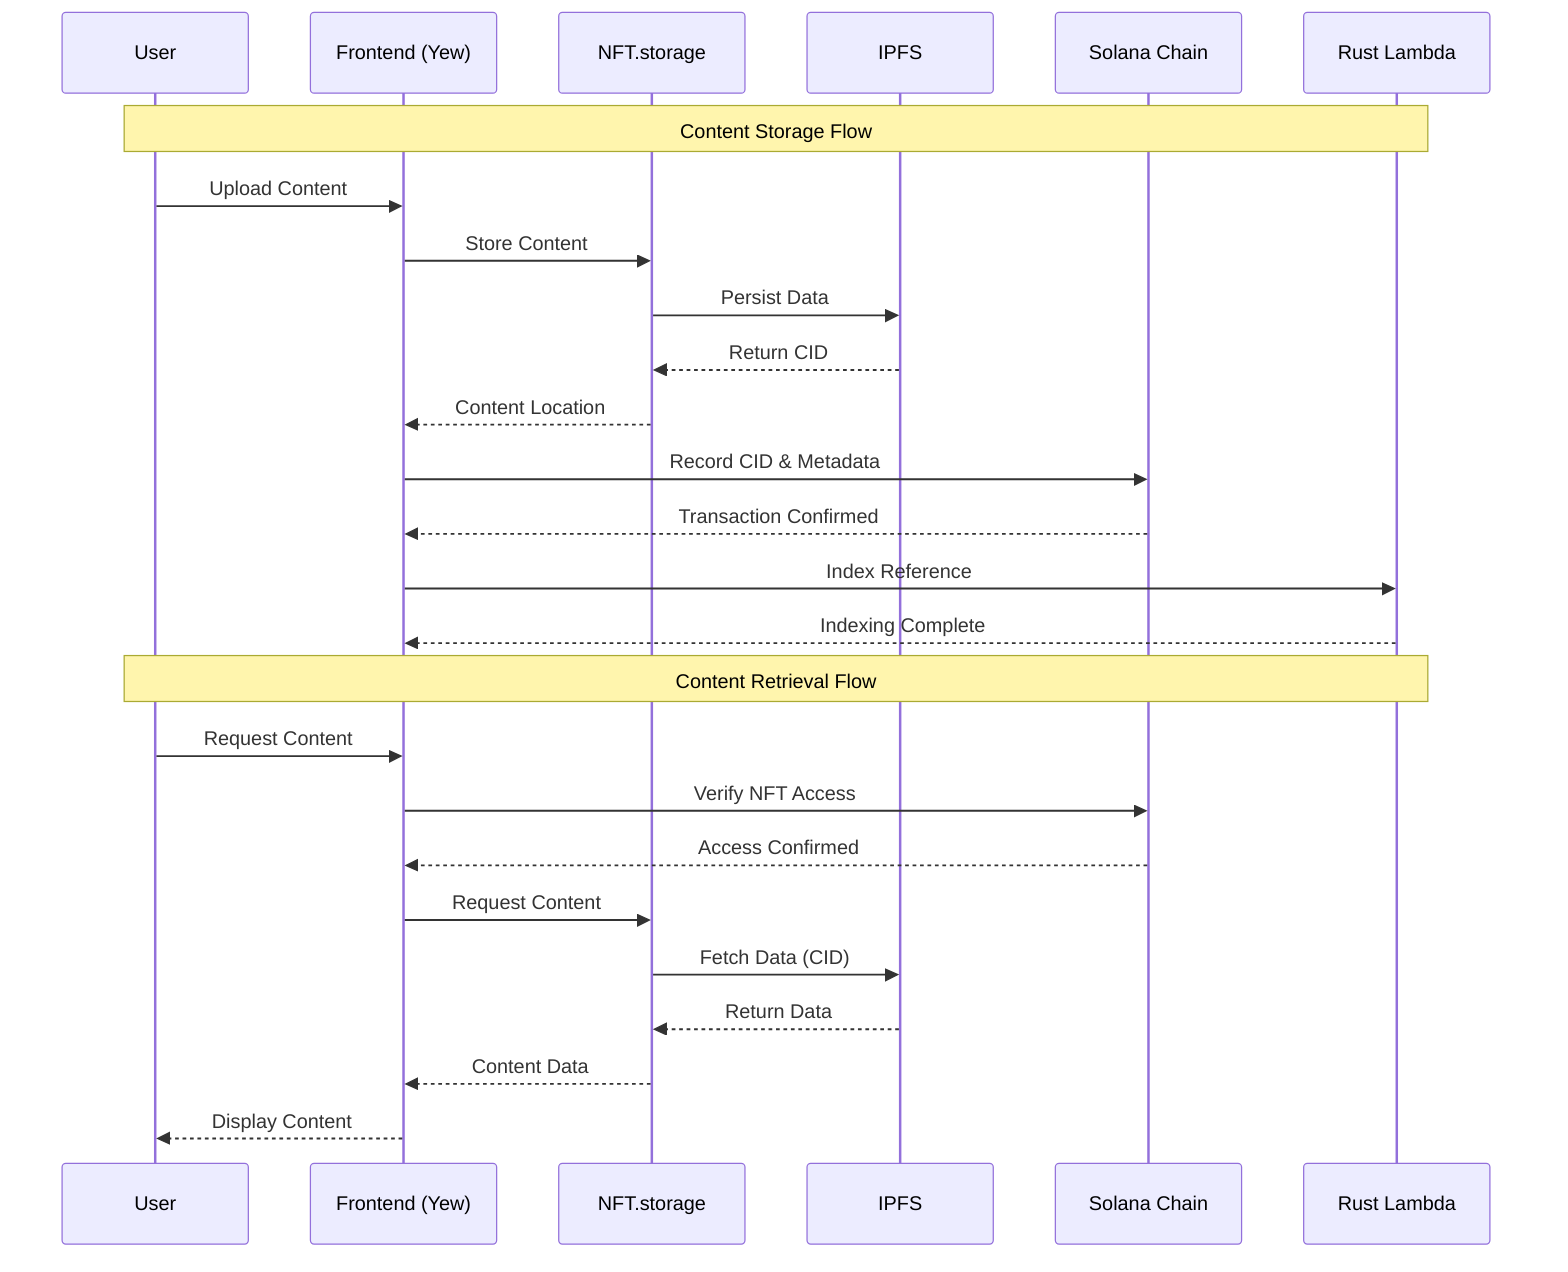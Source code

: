 sequenceDiagram
    participant U as User
    participant F as Frontend (Yew)
    participant S as NFT.storage
    participant I as IPFS
    participant B as Solana Chain
    participant L as Rust Lambda
    
    Note over U,L: Content Storage Flow
    U->>F: Upload Content
    F->>S: Store Content
    S->>I: Persist Data
    I-->>S: Return CID
    S-->>F: Content Location
    F->>B: Record CID & Metadata
    B-->>F: Transaction Confirmed
    F->>L: Index Reference
    L-->>F: Indexing Complete
    
    Note over U,L: Content Retrieval Flow
    U->>F: Request Content
    F->>B: Verify NFT Access
    B-->>F: Access Confirmed
    F->>S: Request Content
    S->>I: Fetch Data (CID)
    I-->>S: Return Data
    S-->>F: Content Data
    F-->>U: Display Content